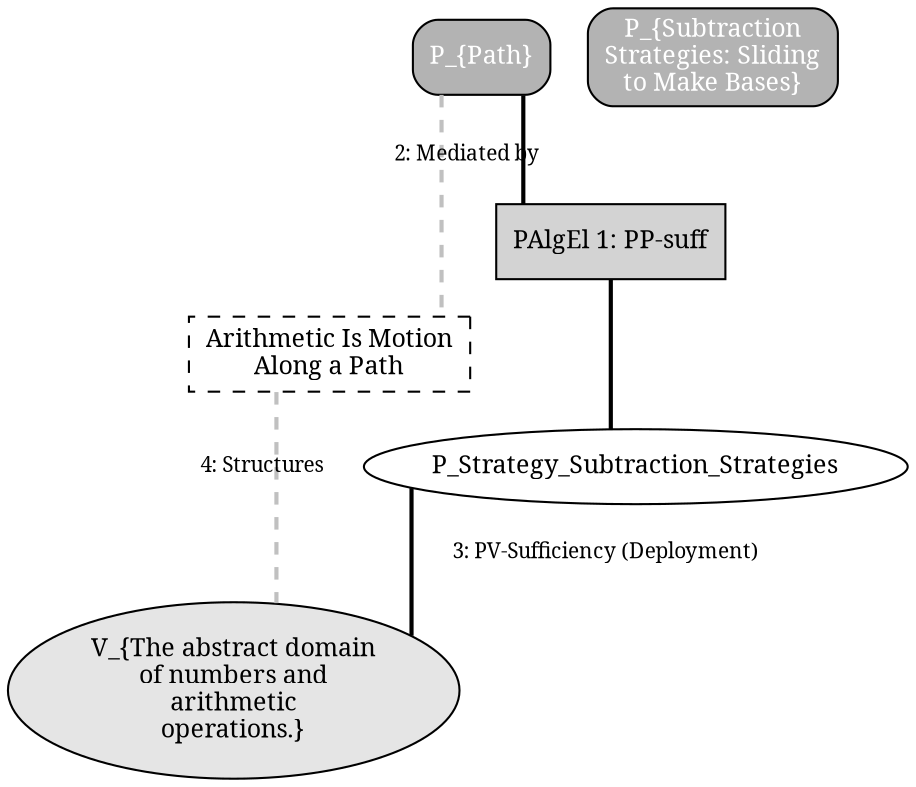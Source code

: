 // MUD for Subtraction_Strategies:_Sliding_to_Make_Bases
digraph {
	graph [rankdir=TB splines=ortho]
	node [fontname=Serif fontsize=12]
	edge [arrowhead=stealth fontname=Serif fontsize=10 penwidth=2.0]
	P_Embodied_Path [label="P_{Path}" fillcolor=gray70 fontcolor=white shape=box style="filled,rounded"]
	"P_Strategy_Subtraction_Strategies:_Sliding_to_Make_Bases" [label="P_{Subtraction\nStrategies: Sliding\nto Make Bases}" fillcolor=gray70 fontcolor=white shape=box style="filled,rounded"]
	"V_The abstract domain of numbers and arithmetic operations." [label="V_{The abstract domain\nof numbers and\narithmetic\noperations.}" fillcolor=gray90 shape=ellipse style=filled]
	"Arithmetic Is Motion Along a Path" [label="Arithmetic Is Motion\nAlong a Path" shape=box style=dashed]
	PAlgEl_1 [label="PAlgEl 1: PP-suff" fillcolor=lightgray fontcolor=black shape=box style=filled]
	P_Embodied_Path -> PAlgEl_1 [arrowhead=none color=black style=solid]
	PAlgEl_1 -> P_Strategy_Subtraction_Strategies:_Sliding_to_Make_Bases [color=black style=solid]
	P_Embodied_Path -> "Arithmetic Is Motion Along a Path" [label="2: Mediated by" color=gray style=dashed]
	P_Strategy_Subtraction_Strategies:_Sliding_to_Make_Bases -> "V_The abstract domain of numbers and arithmetic operations." [label="3: PV-Sufficiency (Deployment)" color=black style=solid]
	"Arithmetic Is Motion Along a Path" -> "V_The abstract domain of numbers and arithmetic operations." [label="4: Structures" color=gray style=dashed]
}
